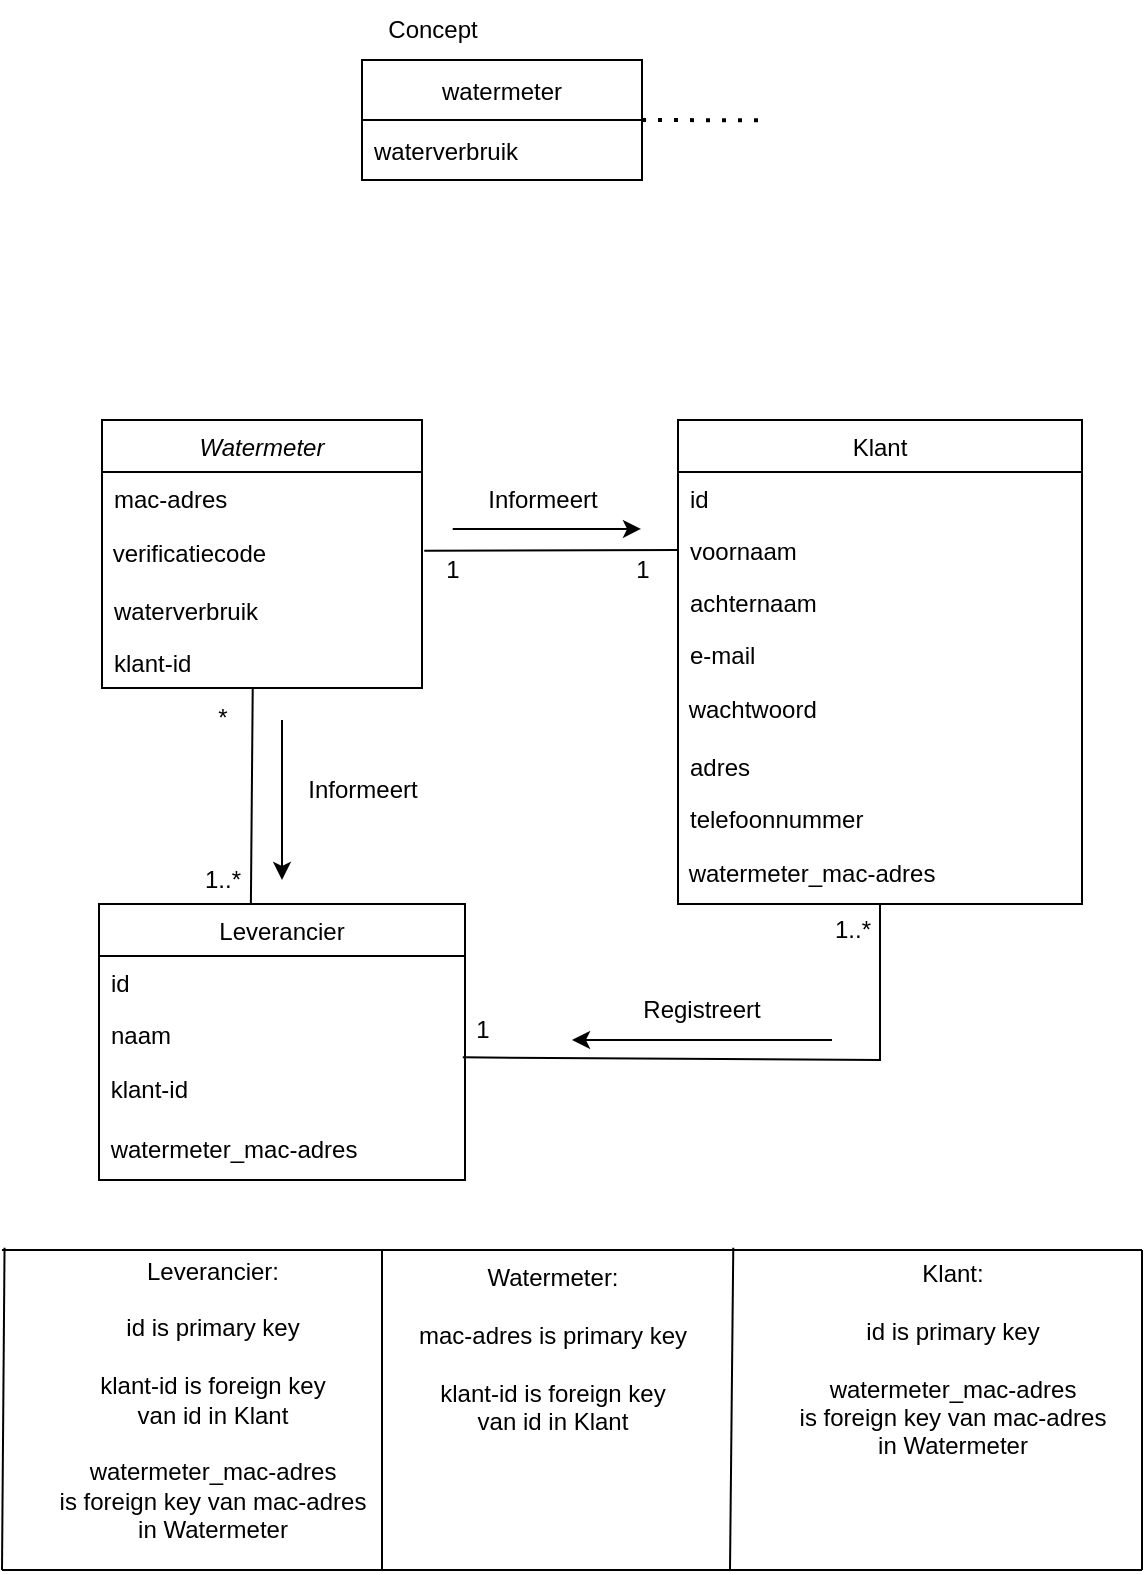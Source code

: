 <mxfile version="20.5.3" type="device"><diagram id="C5RBs43oDa-KdzZeNtuy" name="Page-1"><mxGraphModel dx="1248" dy="1733" grid="1" gridSize="10" guides="1" tooltips="1" connect="1" arrows="1" fold="1" page="1" pageScale="1" pageWidth="827" pageHeight="1169" math="0" shadow="0"><root><mxCell id="WIyWlLk6GJQsqaUBKTNV-0"/><mxCell id="WIyWlLk6GJQsqaUBKTNV-1" parent="WIyWlLk6GJQsqaUBKTNV-0"/><mxCell id="zkfFHV4jXpPFQw0GAbJ--0" value="Watermeter" style="swimlane;fontStyle=2;align=center;verticalAlign=top;childLayout=stackLayout;horizontal=1;startSize=26;horizontalStack=0;resizeParent=1;resizeLast=0;collapsible=1;marginBottom=0;rounded=0;shadow=0;strokeWidth=1;" parent="WIyWlLk6GJQsqaUBKTNV-1" vertex="1"><mxGeometry x="220" y="120" width="160" height="134" as="geometry"><mxRectangle x="230" y="140" width="160" height="26" as="alternateBounds"/></mxGeometry></mxCell><mxCell id="zkfFHV4jXpPFQw0GAbJ--1" value="mac-adres" style="text;align=left;verticalAlign=top;spacingLeft=4;spacingRight=4;overflow=hidden;rotatable=0;points=[[0,0.5],[1,0.5]];portConstraint=eastwest;" parent="zkfFHV4jXpPFQw0GAbJ--0" vertex="1"><mxGeometry y="26" width="160" height="26" as="geometry"/></mxCell><mxCell id="_aJJUXXC6ejdHF0-8vae-15" value="&lt;div align=&quot;left&quot;&gt;&amp;nbsp;verificatiecode&lt;/div&gt;" style="text;html=1;align=left;verticalAlign=middle;resizable=0;points=[];autosize=1;strokeColor=none;fillColor=none;" parent="zkfFHV4jXpPFQw0GAbJ--0" vertex="1"><mxGeometry y="52" width="160" height="30" as="geometry"/></mxCell><mxCell id="zkfFHV4jXpPFQw0GAbJ--2" value="waterverbruik" style="text;align=left;verticalAlign=top;spacingLeft=4;spacingRight=4;overflow=hidden;rotatable=0;points=[[0,0.5],[1,0.5]];portConstraint=eastwest;rounded=0;shadow=0;html=0;" parent="zkfFHV4jXpPFQw0GAbJ--0" vertex="1"><mxGeometry y="82" width="160" height="26" as="geometry"/></mxCell><mxCell id="zkfFHV4jXpPFQw0GAbJ--3" value="klant-id" style="text;align=left;verticalAlign=top;spacingLeft=4;spacingRight=4;overflow=hidden;rotatable=0;points=[[0,0.5],[1,0.5]];portConstraint=eastwest;rounded=0;shadow=0;html=0;" parent="zkfFHV4jXpPFQw0GAbJ--0" vertex="1"><mxGeometry y="108" width="160" height="26" as="geometry"/></mxCell><mxCell id="zkfFHV4jXpPFQw0GAbJ--6" value="Leverancier" style="swimlane;fontStyle=0;align=center;verticalAlign=top;childLayout=stackLayout;horizontal=1;startSize=26;horizontalStack=0;resizeParent=1;resizeLast=0;collapsible=1;marginBottom=0;rounded=0;shadow=0;strokeWidth=1;" parent="WIyWlLk6GJQsqaUBKTNV-1" vertex="1"><mxGeometry x="218.5" y="362" width="183" height="138" as="geometry"><mxRectangle x="130" y="380" width="160" height="26" as="alternateBounds"/></mxGeometry></mxCell><mxCell id="zkfFHV4jXpPFQw0GAbJ--7" value="id" style="text;align=left;verticalAlign=top;spacingLeft=4;spacingRight=4;overflow=hidden;rotatable=0;points=[[0,0.5],[1,0.5]];portConstraint=eastwest;" parent="zkfFHV4jXpPFQw0GAbJ--6" vertex="1"><mxGeometry y="26" width="183" height="26" as="geometry"/></mxCell><mxCell id="zkfFHV4jXpPFQw0GAbJ--8" value="naam" style="text;align=left;verticalAlign=top;spacingLeft=4;spacingRight=4;overflow=hidden;rotatable=0;points=[[0,0.5],[1,0.5]];portConstraint=eastwest;rounded=0;shadow=0;html=0;" parent="zkfFHV4jXpPFQw0GAbJ--6" vertex="1"><mxGeometry y="52" width="183" height="26" as="geometry"/></mxCell><mxCell id="_aJJUXXC6ejdHF0-8vae-3" value="&lt;div align=&quot;left&quot;&gt;&amp;nbsp;klant-id&lt;/div&gt;" style="text;html=1;align=left;verticalAlign=middle;resizable=0;points=[];autosize=1;strokeColor=none;fillColor=none;" parent="zkfFHV4jXpPFQw0GAbJ--6" vertex="1"><mxGeometry y="78" width="183" height="30" as="geometry"/></mxCell><mxCell id="_aJJUXXC6ejdHF0-8vae-4" value="&lt;div align=&quot;left&quot;&gt;&amp;nbsp;watermeter_mac-adres&lt;/div&gt;" style="text;html=1;align=left;verticalAlign=middle;resizable=0;points=[];autosize=1;strokeColor=none;fillColor=none;" parent="zkfFHV4jXpPFQw0GAbJ--6" vertex="1"><mxGeometry y="108" width="183" height="30" as="geometry"/></mxCell><mxCell id="zkfFHV4jXpPFQw0GAbJ--17" value="Klant" style="swimlane;fontStyle=0;align=center;verticalAlign=top;childLayout=stackLayout;horizontal=1;startSize=26;horizontalStack=0;resizeParent=1;resizeLast=0;collapsible=1;marginBottom=0;rounded=0;shadow=0;strokeWidth=1;" parent="WIyWlLk6GJQsqaUBKTNV-1" vertex="1"><mxGeometry x="508" y="120" width="202" height="242" as="geometry"><mxRectangle x="550" y="140" width="160" height="26" as="alternateBounds"/></mxGeometry></mxCell><mxCell id="zkfFHV4jXpPFQw0GAbJ--20" value="id" style="text;align=left;verticalAlign=top;spacingLeft=4;spacingRight=4;overflow=hidden;rotatable=0;points=[[0,0.5],[1,0.5]];portConstraint=eastwest;rounded=0;shadow=0;html=0;" parent="zkfFHV4jXpPFQw0GAbJ--17" vertex="1"><mxGeometry y="26" width="202" height="26" as="geometry"/></mxCell><mxCell id="zkfFHV4jXpPFQw0GAbJ--18" value="voornaam" style="text;align=left;verticalAlign=top;spacingLeft=4;spacingRight=4;overflow=hidden;rotatable=0;points=[[0,0.5],[1,0.5]];portConstraint=eastwest;" parent="zkfFHV4jXpPFQw0GAbJ--17" vertex="1"><mxGeometry y="52" width="202" height="26" as="geometry"/></mxCell><mxCell id="zkfFHV4jXpPFQw0GAbJ--19" value="achternaam" style="text;align=left;verticalAlign=top;spacingLeft=4;spacingRight=4;overflow=hidden;rotatable=0;points=[[0,0.5],[1,0.5]];portConstraint=eastwest;rounded=0;shadow=0;html=0;" parent="zkfFHV4jXpPFQw0GAbJ--17" vertex="1"><mxGeometry y="78" width="202" height="26" as="geometry"/></mxCell><mxCell id="zkfFHV4jXpPFQw0GAbJ--22" value="e-mail" style="text;align=left;verticalAlign=top;spacingLeft=4;spacingRight=4;overflow=hidden;rotatable=0;points=[[0,0.5],[1,0.5]];portConstraint=eastwest;rounded=0;shadow=0;html=0;" parent="zkfFHV4jXpPFQw0GAbJ--17" vertex="1"><mxGeometry y="104" width="202" height="26" as="geometry"/></mxCell><mxCell id="_aJJUXXC6ejdHF0-8vae-14" value="&lt;div align=&quot;left&quot;&gt;&amp;nbsp;wachtwoord&lt;/div&gt;" style="text;html=1;strokeColor=none;fillColor=none;align=left;verticalAlign=middle;whiteSpace=wrap;rounded=0;" parent="zkfFHV4jXpPFQw0GAbJ--17" vertex="1"><mxGeometry y="130" width="202" height="30" as="geometry"/></mxCell><mxCell id="zkfFHV4jXpPFQw0GAbJ--21" value="adres" style="text;align=left;verticalAlign=top;spacingLeft=4;spacingRight=4;overflow=hidden;rotatable=0;points=[[0,0.5],[1,0.5]];portConstraint=eastwest;rounded=0;shadow=0;html=0;" parent="zkfFHV4jXpPFQw0GAbJ--17" vertex="1"><mxGeometry y="160" width="202" height="26" as="geometry"/></mxCell><mxCell id="zkfFHV4jXpPFQw0GAbJ--24" value="telefoonnummer" style="text;align=left;verticalAlign=top;spacingLeft=4;spacingRight=4;overflow=hidden;rotatable=0;points=[[0,0.5],[1,0.5]];portConstraint=eastwest;" parent="zkfFHV4jXpPFQw0GAbJ--17" vertex="1"><mxGeometry y="186" width="202" height="26" as="geometry"/></mxCell><mxCell id="_aJJUXXC6ejdHF0-8vae-16" value="&lt;div align=&quot;left&quot;&gt;&amp;nbsp;watermeter_mac-adres&lt;/div&gt;" style="text;html=1;strokeColor=none;fillColor=none;align=left;verticalAlign=middle;whiteSpace=wrap;rounded=0;" parent="zkfFHV4jXpPFQw0GAbJ--17" vertex="1"><mxGeometry y="212" width="202" height="30" as="geometry"/></mxCell><mxCell id="_aJJUXXC6ejdHF0-8vae-6" value="&lt;div&gt;Leverancier:&lt;/div&gt;&lt;div&gt;&lt;br&gt;&lt;/div&gt;id is primary key&lt;div&gt;&lt;br&gt;klant-id is foreign key&lt;br&gt;van id in Klant&lt;br&gt;&lt;/div&gt;&lt;div&gt;&lt;br&gt;&lt;/div&gt;&lt;div&gt;watermeter_mac-adres&lt;br&gt;is foreign key van mac-adres&lt;br&gt;in Watermeter&lt;br&gt;&lt;/div&gt;" style="text;html=1;align=center;verticalAlign=middle;resizable=0;points=[];autosize=1;strokeColor=none;fillColor=none;" parent="WIyWlLk6GJQsqaUBKTNV-1" vertex="1"><mxGeometry x="190" y="530" width="170" height="160" as="geometry"/></mxCell><mxCell id="_aJJUXXC6ejdHF0-8vae-7" value="&lt;div&gt;Watermeter:&lt;/div&gt;&lt;div&gt;&lt;br&gt;&lt;/div&gt;&lt;div&gt;mac-adres is primary key&lt;br&gt;&lt;/div&gt;&lt;div&gt;&lt;br&gt;&lt;/div&gt;&lt;div&gt;klant-id is foreign key&lt;br&gt;van id in Klant&lt;/div&gt;" style="text;html=1;align=center;verticalAlign=middle;resizable=0;points=[];autosize=1;strokeColor=none;fillColor=none;" parent="WIyWlLk6GJQsqaUBKTNV-1" vertex="1"><mxGeometry x="365" y="535" width="160" height="100" as="geometry"/></mxCell><mxCell id="_aJJUXXC6ejdHF0-8vae-8" value="&lt;div&gt;Klant:&lt;/div&gt;&lt;div&gt;&lt;br&gt;&lt;/div&gt;&lt;div&gt;id is primary key&lt;br&gt;&lt;/div&gt;&lt;br&gt;watermeter_mac-adres&lt;br&gt;is foreign key van mac-adres&lt;br&gt;in Watermeter" style="text;html=1;align=center;verticalAlign=middle;resizable=0;points=[];autosize=1;strokeColor=none;fillColor=none;" parent="WIyWlLk6GJQsqaUBKTNV-1" vertex="1"><mxGeometry x="560" y="535" width="170" height="110" as="geometry"/></mxCell><mxCell id="_aJJUXXC6ejdHF0-8vae-10" value="" style="endArrow=none;html=1;rounded=0;" parent="WIyWlLk6GJQsqaUBKTNV-1" edge="1"><mxGeometry width="50" height="50" relative="1" as="geometry"><mxPoint x="360" y="535" as="sourcePoint"/><mxPoint x="360" y="695" as="targetPoint"/></mxGeometry></mxCell><mxCell id="_aJJUXXC6ejdHF0-8vae-17" value="" style="endArrow=none;dashed=1;html=1;dashPattern=1 3;strokeWidth=2;rounded=0;entryX=0.007;entryY=-0.071;entryDx=0;entryDy=0;entryPerimeter=0;" parent="WIyWlLk6GJQsqaUBKTNV-1" edge="1"><mxGeometry width="50" height="50" relative="1" as="geometry"><mxPoint x="490" y="-30" as="sourcePoint"/><mxPoint x="551.12" y="-29.846" as="targetPoint"/></mxGeometry></mxCell><mxCell id="_aJJUXXC6ejdHF0-8vae-18" value="watermeter" style="swimlane;fontStyle=0;childLayout=stackLayout;horizontal=1;startSize=30;horizontalStack=0;resizeParent=1;resizeParentMax=0;resizeLast=0;collapsible=1;marginBottom=0;" parent="WIyWlLk6GJQsqaUBKTNV-1" vertex="1"><mxGeometry x="350" y="-60" width="140" height="60" as="geometry"/></mxCell><mxCell id="_aJJUXXC6ejdHF0-8vae-19" value="waterverbruik" style="text;strokeColor=none;fillColor=none;align=left;verticalAlign=middle;spacingLeft=4;spacingRight=4;overflow=hidden;points=[[0,0.5],[1,0.5]];portConstraint=eastwest;rotatable=0;" parent="_aJJUXXC6ejdHF0-8vae-18" vertex="1"><mxGeometry y="30" width="140" height="30" as="geometry"/></mxCell><mxCell id="_aJJUXXC6ejdHF0-8vae-22" value="Concept" style="text;html=1;align=center;verticalAlign=middle;resizable=0;points=[];autosize=1;strokeColor=none;fillColor=none;" parent="WIyWlLk6GJQsqaUBKTNV-1" vertex="1"><mxGeometry x="350" y="-90" width="70" height="30" as="geometry"/></mxCell><mxCell id="_aJJUXXC6ejdHF0-8vae-23" value="" style="endArrow=none;html=1;rounded=0;exitX=0.415;exitY=0;exitDx=0;exitDy=0;exitPerimeter=0;entryX=0.471;entryY=1.019;entryDx=0;entryDy=0;entryPerimeter=0;" parent="WIyWlLk6GJQsqaUBKTNV-1" source="zkfFHV4jXpPFQw0GAbJ--6" target="zkfFHV4jXpPFQw0GAbJ--3" edge="1"><mxGeometry width="50" height="50" relative="1" as="geometry"><mxPoint x="300" y="360" as="sourcePoint"/><mxPoint x="294" y="250" as="targetPoint"/></mxGeometry></mxCell><mxCell id="_aJJUXXC6ejdHF0-8vae-24" value="" style="endArrow=none;html=1;rounded=0;entryX=0;entryY=0.5;entryDx=0;entryDy=0;exitX=1.007;exitY=0.444;exitDx=0;exitDy=0;exitPerimeter=0;" parent="WIyWlLk6GJQsqaUBKTNV-1" source="_aJJUXXC6ejdHF0-8vae-15" target="zkfFHV4jXpPFQw0GAbJ--18" edge="1"><mxGeometry width="50" height="50" relative="1" as="geometry"><mxPoint x="520" y="490" as="sourcePoint"/><mxPoint x="570" y="440" as="targetPoint"/></mxGeometry></mxCell><mxCell id="_aJJUXXC6ejdHF0-8vae-25" value="" style="endArrow=none;html=1;rounded=0;exitX=0.994;exitY=-0.044;exitDx=0;exitDy=0;entryX=0.5;entryY=1;entryDx=0;entryDy=0;exitPerimeter=0;" parent="WIyWlLk6GJQsqaUBKTNV-1" source="_aJJUXXC6ejdHF0-8vae-3" target="_aJJUXXC6ejdHF0-8vae-16" edge="1"><mxGeometry width="50" height="50" relative="1" as="geometry"><mxPoint x="510" y="480" as="sourcePoint"/><mxPoint x="610" y="427" as="targetPoint"/><Array as="points"><mxPoint x="609" y="440"/></Array></mxGeometry></mxCell><mxCell id="_aJJUXXC6ejdHF0-8vae-28" value="Informeert" style="text;html=1;align=center;verticalAlign=middle;resizable=0;points=[];autosize=1;strokeColor=none;fillColor=none;" parent="WIyWlLk6GJQsqaUBKTNV-1" vertex="1"><mxGeometry x="305" y="290" width="90" height="30" as="geometry"/></mxCell><mxCell id="_aJJUXXC6ejdHF0-8vae-29" value="" style="endArrow=classic;html=1;rounded=0;" parent="WIyWlLk6GJQsqaUBKTNV-1" edge="1"><mxGeometry width="50" height="50" relative="1" as="geometry"><mxPoint x="310" y="270" as="sourcePoint"/><mxPoint x="310" y="350" as="targetPoint"/></mxGeometry></mxCell><mxCell id="_aJJUXXC6ejdHF0-8vae-30" value="Informeert" style="text;html=1;align=center;verticalAlign=middle;resizable=0;points=[];autosize=1;strokeColor=none;fillColor=none;" parent="WIyWlLk6GJQsqaUBKTNV-1" vertex="1"><mxGeometry x="395" y="145" width="90" height="30" as="geometry"/></mxCell><mxCell id="_aJJUXXC6ejdHF0-8vae-31" value="" style="endArrow=classic;html=1;rounded=0;entryX=1.05;entryY=0.983;entryDx=0;entryDy=0;entryPerimeter=0;exitX=0.004;exitY=0.983;exitDx=0;exitDy=0;exitPerimeter=0;" parent="WIyWlLk6GJQsqaUBKTNV-1" source="_aJJUXXC6ejdHF0-8vae-30" target="_aJJUXXC6ejdHF0-8vae-30" edge="1"><mxGeometry width="50" height="50" relative="1" as="geometry"><mxPoint x="410" y="260" as="sourcePoint"/><mxPoint x="460" y="210" as="targetPoint"/></mxGeometry></mxCell><mxCell id="_aJJUXXC6ejdHF0-8vae-32" value="Registreert" style="text;html=1;strokeColor=none;fillColor=none;align=center;verticalAlign=middle;whiteSpace=wrap;rounded=0;" parent="WIyWlLk6GJQsqaUBKTNV-1" vertex="1"><mxGeometry x="490" y="400" width="60" height="30" as="geometry"/></mxCell><mxCell id="_aJJUXXC6ejdHF0-8vae-33" value="" style="endArrow=classic;html=1;rounded=0;" parent="WIyWlLk6GJQsqaUBKTNV-1" edge="1"><mxGeometry width="50" height="50" relative="1" as="geometry"><mxPoint x="585" y="430" as="sourcePoint"/><mxPoint x="455" y="430" as="targetPoint"/></mxGeometry></mxCell><mxCell id="_aJJUXXC6ejdHF0-8vae-34" value="1" style="text;html=1;align=center;verticalAlign=middle;resizable=0;points=[];autosize=1;strokeColor=none;fillColor=none;" parent="WIyWlLk6GJQsqaUBKTNV-1" vertex="1"><mxGeometry x="395" y="410" width="30" height="30" as="geometry"/></mxCell><mxCell id="_aJJUXXC6ejdHF0-8vae-35" value="1..*" style="text;html=1;align=center;verticalAlign=middle;resizable=0;points=[];autosize=1;strokeColor=none;fillColor=none;" parent="WIyWlLk6GJQsqaUBKTNV-1" vertex="1"><mxGeometry x="575" y="360" width="40" height="30" as="geometry"/></mxCell><mxCell id="_aJJUXXC6ejdHF0-8vae-36" value="1..*" style="text;html=1;align=center;verticalAlign=middle;resizable=0;points=[];autosize=1;strokeColor=none;fillColor=none;" parent="WIyWlLk6GJQsqaUBKTNV-1" vertex="1"><mxGeometry x="260" y="335" width="40" height="30" as="geometry"/></mxCell><mxCell id="_aJJUXXC6ejdHF0-8vae-37" value="*" style="text;html=1;align=center;verticalAlign=middle;resizable=0;points=[];autosize=1;strokeColor=none;fillColor=none;" parent="WIyWlLk6GJQsqaUBKTNV-1" vertex="1"><mxGeometry x="265" y="254" width="30" height="30" as="geometry"/></mxCell><mxCell id="_aJJUXXC6ejdHF0-8vae-38" value="1" style="text;html=1;align=center;verticalAlign=middle;resizable=0;points=[];autosize=1;strokeColor=none;fillColor=none;" parent="WIyWlLk6GJQsqaUBKTNV-1" vertex="1"><mxGeometry x="475" y="180" width="30" height="30" as="geometry"/></mxCell><mxCell id="_aJJUXXC6ejdHF0-8vae-40" value="1" style="text;html=1;align=center;verticalAlign=middle;resizable=0;points=[];autosize=1;strokeColor=none;fillColor=none;" parent="WIyWlLk6GJQsqaUBKTNV-1" vertex="1"><mxGeometry x="380" y="180" width="30" height="30" as="geometry"/></mxCell><mxCell id="_aJJUXXC6ejdHF0-8vae-41" value="" style="endArrow=none;html=1;rounded=0;" parent="WIyWlLk6GJQsqaUBKTNV-1" edge="1"><mxGeometry width="50" height="50" relative="1" as="geometry"><mxPoint x="535.64" y="533.88" as="sourcePoint"/><mxPoint x="534" y="695" as="targetPoint"/></mxGeometry></mxCell><mxCell id="_aJJUXXC6ejdHF0-8vae-42" value="" style="endArrow=none;html=1;rounded=0;" parent="WIyWlLk6GJQsqaUBKTNV-1" edge="1"><mxGeometry width="50" height="50" relative="1" as="geometry"><mxPoint x="171.27" y="533.88" as="sourcePoint"/><mxPoint x="170" y="695" as="targetPoint"/></mxGeometry></mxCell><mxCell id="_aJJUXXC6ejdHF0-8vae-43" value="" style="endArrow=none;html=1;rounded=0;" parent="WIyWlLk6GJQsqaUBKTNV-1" edge="1"><mxGeometry width="50" height="50" relative="1" as="geometry"><mxPoint x="740" y="535" as="sourcePoint"/><mxPoint x="740" y="695" as="targetPoint"/></mxGeometry></mxCell><mxCell id="_aJJUXXC6ejdHF0-8vae-44" value="" style="endArrow=none;html=1;rounded=0;" parent="WIyWlLk6GJQsqaUBKTNV-1" edge="1"><mxGeometry width="50" height="50" relative="1" as="geometry"><mxPoint x="170" y="535" as="sourcePoint"/><mxPoint x="740" y="535" as="targetPoint"/></mxGeometry></mxCell><mxCell id="_aJJUXXC6ejdHF0-8vae-45" value="" style="endArrow=none;html=1;rounded=0;" parent="WIyWlLk6GJQsqaUBKTNV-1" edge="1"><mxGeometry width="50" height="50" relative="1" as="geometry"><mxPoint x="170" y="695" as="sourcePoint"/><mxPoint x="740" y="695" as="targetPoint"/></mxGeometry></mxCell></root></mxGraphModel></diagram></mxfile>